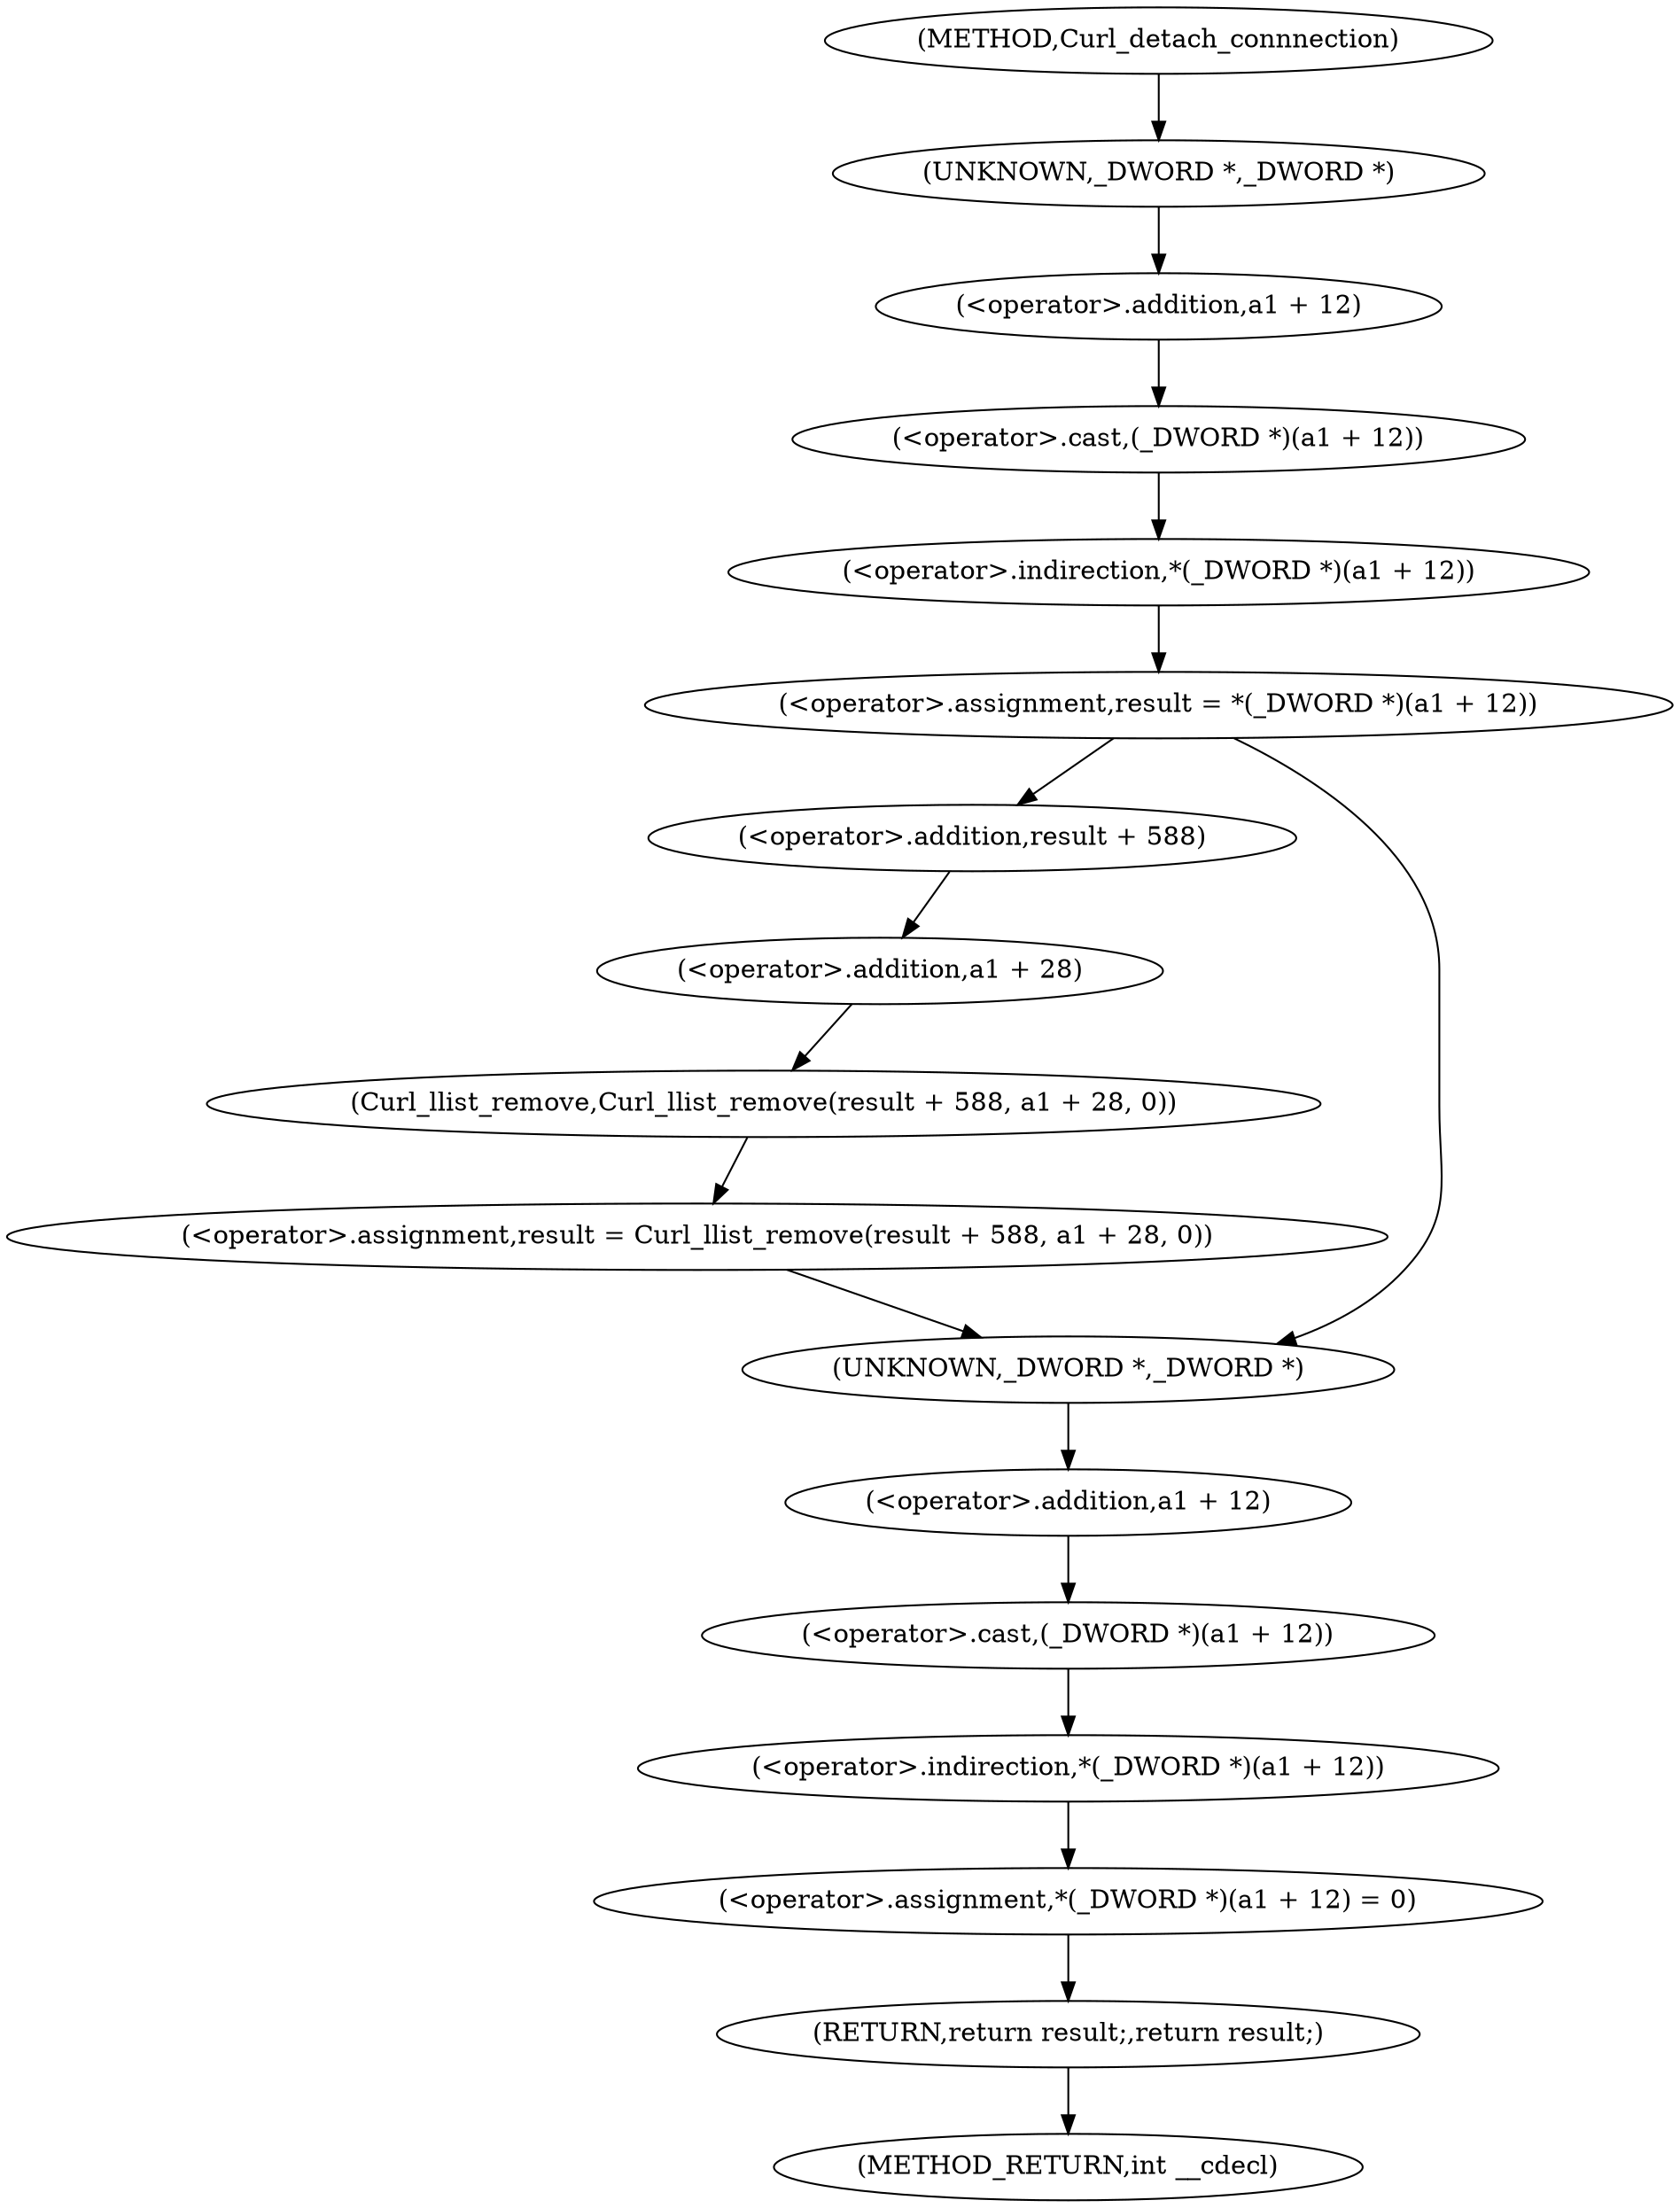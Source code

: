 digraph Curl_detach_connnection {  
"1000106" [label = "(<operator>.assignment,result = *(_DWORD *)(a1 + 12))" ]
"1000108" [label = "(<operator>.indirection,*(_DWORD *)(a1 + 12))" ]
"1000109" [label = "(<operator>.cast,(_DWORD *)(a1 + 12))" ]
"1000110" [label = "(UNKNOWN,_DWORD *,_DWORD *)" ]
"1000111" [label = "(<operator>.addition,a1 + 12)" ]
"1000116" [label = "(<operator>.assignment,result = Curl_llist_remove(result + 588, a1 + 28, 0))" ]
"1000118" [label = "(Curl_llist_remove,Curl_llist_remove(result + 588, a1 + 28, 0))" ]
"1000119" [label = "(<operator>.addition,result + 588)" ]
"1000122" [label = "(<operator>.addition,a1 + 28)" ]
"1000126" [label = "(<operator>.assignment,*(_DWORD *)(a1 + 12) = 0)" ]
"1000127" [label = "(<operator>.indirection,*(_DWORD *)(a1 + 12))" ]
"1000128" [label = "(<operator>.cast,(_DWORD *)(a1 + 12))" ]
"1000129" [label = "(UNKNOWN,_DWORD *,_DWORD *)" ]
"1000130" [label = "(<operator>.addition,a1 + 12)" ]
"1000134" [label = "(RETURN,return result;,return result;)" ]
"1000102" [label = "(METHOD,Curl_detach_connnection)" ]
"1000136" [label = "(METHOD_RETURN,int __cdecl)" ]
  "1000106" -> "1000129" 
  "1000106" -> "1000119" 
  "1000108" -> "1000106" 
  "1000109" -> "1000108" 
  "1000110" -> "1000111" 
  "1000111" -> "1000109" 
  "1000116" -> "1000129" 
  "1000118" -> "1000116" 
  "1000119" -> "1000122" 
  "1000122" -> "1000118" 
  "1000126" -> "1000134" 
  "1000127" -> "1000126" 
  "1000128" -> "1000127" 
  "1000129" -> "1000130" 
  "1000130" -> "1000128" 
  "1000134" -> "1000136" 
  "1000102" -> "1000110" 
}
